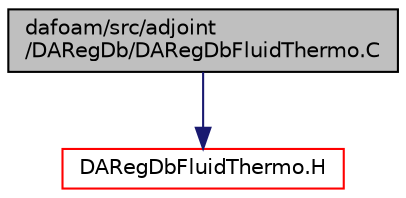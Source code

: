 digraph "dafoam/src/adjoint/DARegDb/DARegDbFluidThermo.C"
{
  bgcolor="transparent";
  edge [fontname="Helvetica",fontsize="10",labelfontname="Helvetica",labelfontsize="10"];
  node [fontname="Helvetica",fontsize="10",shape=record];
  Node0 [label="dafoam/src/adjoint\l/DARegDb/DARegDbFluidThermo.C",height=0.2,width=0.4,color="black", fillcolor="grey75", style="filled", fontcolor="black"];
  Node0 -> Node1 [color="midnightblue",fontsize="10",style="solid",fontname="Helvetica"];
  Node1 [label="DARegDbFluidThermo.H",height=0.2,width=0.4,color="red",URL="$DARegDbFluidThermo_8H.html"];
}
